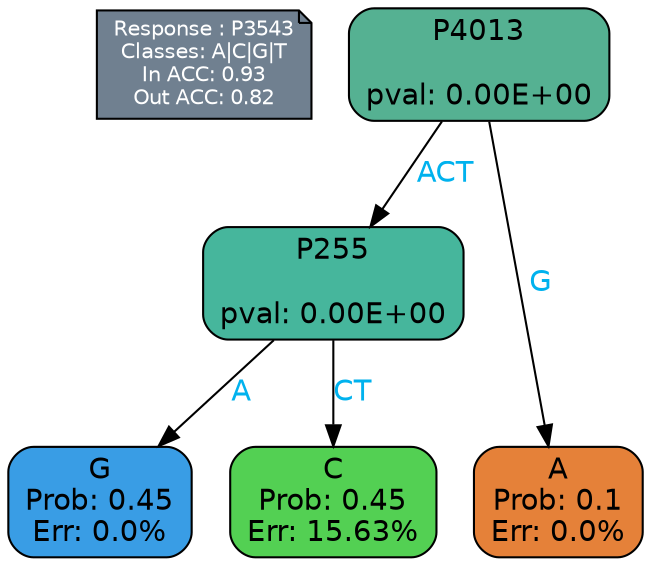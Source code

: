 digraph Tree {
node [shape=box, style="filled, rounded", color="black", fontname=helvetica] ;
graph [ranksep=equally, splines=polylines, bgcolor=transparent, dpi=600] ;
edge [fontname=helvetica] ;
LEGEND [label="Response : P3543
Classes: A|C|G|T
In ACC: 0.93
Out ACC: 0.82
",shape=note,align=left,style=filled,fillcolor="slategray",fontcolor="white",fontsize=10];1 [label="P4013

pval: 0.00E+00", fillcolor="#55b192"] ;
2 [label="P255

pval: 0.00E+00", fillcolor="#46b69c"] ;
3 [label="G
Prob: 0.45
Err: 0.0%", fillcolor="#399de5"] ;
4 [label="C
Prob: 0.45
Err: 15.63%", fillcolor="#53d053"] ;
5 [label="A
Prob: 0.1
Err: 0.0%", fillcolor="#e58139"] ;
1 -> 2 [label="ACT",fontcolor=deepskyblue2] ;
1 -> 5 [label="G",fontcolor=deepskyblue2] ;
2 -> 3 [label="A",fontcolor=deepskyblue2] ;
2 -> 4 [label="CT",fontcolor=deepskyblue2] ;
{rank = same; 3;4;5;}{rank = same; LEGEND;1;}}